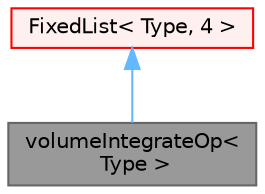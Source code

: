 digraph "volumeIntegrateOp&lt; Type &gt;"
{
 // LATEX_PDF_SIZE
  bgcolor="transparent";
  edge [fontname=Helvetica,fontsize=10,labelfontname=Helvetica,labelfontsize=10];
  node [fontname=Helvetica,fontsize=10,shape=box,height=0.2,width=0.4];
  Node1 [id="Node000001",label="volumeIntegrateOp\<\l Type \>",height=0.2,width=0.4,color="gray40", fillcolor="grey60", style="filled", fontcolor="black",tooltip=" "];
  Node2 -> Node1 [id="edge1_Node000001_Node000002",dir="back",color="steelblue1",style="solid",tooltip=" "];
  Node2 [id="Node000002",label="FixedList\< Type, 4 \>",height=0.2,width=0.4,color="red", fillcolor="#FFF0F0", style="filled",URL="$classFoam_1_1FixedList.html",tooltip=" "];
}

